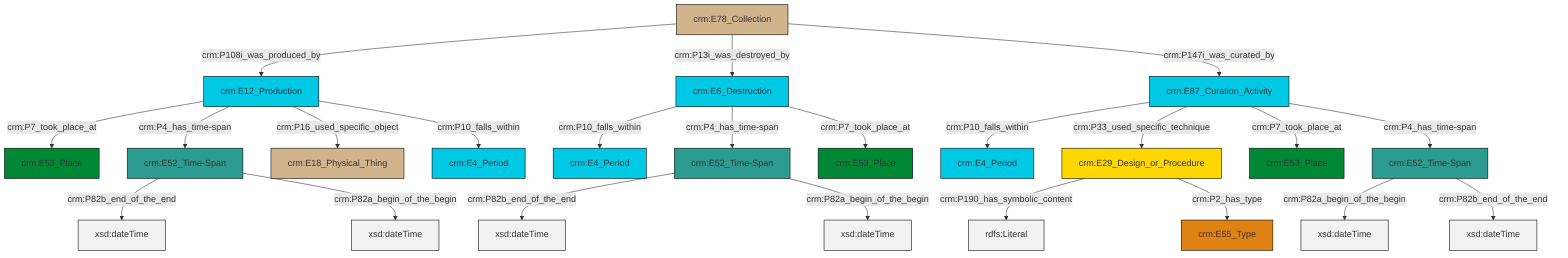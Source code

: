 graph TD
classDef Literal fill:#f2f2f2,stroke:#000000;
classDef CRM_Entity fill:#FFFFFF,stroke:#000000;
classDef Temporal_Entity fill:#00C9E6, stroke:#000000;
classDef Type fill:#E18312, stroke:#000000;
classDef Time-Span fill:#2C9C91, stroke:#000000;
classDef Appellation fill:#FFEB7F, stroke:#000000;
classDef Place fill:#008836, stroke:#000000;
classDef Persistent_Item fill:#B266B2, stroke:#000000;
classDef Conceptual_Object fill:#FFD700, stroke:#000000;
classDef Physical_Thing fill:#D2B48C, stroke:#000000;
classDef Actor fill:#f58aad, stroke:#000000;
classDef PC_Classes fill:#4ce600, stroke:#000000;
classDef Multi fill:#cccccc,stroke:#000000;

4["crm:E87_Curation_Activity"]:::Temporal_Entity -->|crm:P10_falls_within| 0["crm:E4_Period"]:::Temporal_Entity
7["crm:E52_Time-Span"]:::Time-Span -->|crm:P82b_end_of_the_end| 8[xsd:dateTime]:::Literal
9["crm:E6_Destruction"]:::Temporal_Entity -->|crm:P10_falls_within| 10["crm:E4_Period"]:::Temporal_Entity
11["crm:E12_Production"]:::Temporal_Entity -->|crm:P7_took_place_at| 12["crm:E53_Place"]:::Place
13["crm:E52_Time-Span"]:::Time-Span -->|crm:P82b_end_of_the_end| 14[xsd:dateTime]:::Literal
5["crm:E78_Collection"]:::Physical_Thing -->|crm:P108i_was_produced_by| 11["crm:E12_Production"]:::Temporal_Entity
4["crm:E87_Curation_Activity"]:::Temporal_Entity -->|crm:P33_used_specific_technique| 16["crm:E29_Design_or_Procedure"]:::Conceptual_Object
7["crm:E52_Time-Span"]:::Time-Span -->|crm:P82a_begin_of_the_begin| 18[xsd:dateTime]:::Literal
16["crm:E29_Design_or_Procedure"]:::Conceptual_Object -->|crm:P190_has_symbolic_content| 21[rdfs:Literal]:::Literal
5["crm:E78_Collection"]:::Physical_Thing -->|crm:P13i_was_destroyed_by| 9["crm:E6_Destruction"]:::Temporal_Entity
4["crm:E87_Curation_Activity"]:::Temporal_Entity -->|crm:P7_took_place_at| 25["crm:E53_Place"]:::Place
9["crm:E6_Destruction"]:::Temporal_Entity -->|crm:P4_has_time-span| 13["crm:E52_Time-Span"]:::Time-Span
5["crm:E78_Collection"]:::Physical_Thing -->|crm:P147i_was_curated_by| 4["crm:E87_Curation_Activity"]:::Temporal_Entity
11["crm:E12_Production"]:::Temporal_Entity -->|crm:P4_has_time-span| 7["crm:E52_Time-Span"]:::Time-Span
11["crm:E12_Production"]:::Temporal_Entity -->|crm:P16_used_specific_object| 22["crm:E18_Physical_Thing"]:::Physical_Thing
9["crm:E6_Destruction"]:::Temporal_Entity -->|crm:P7_took_place_at| 27["crm:E53_Place"]:::Place
2["crm:E52_Time-Span"]:::Time-Span -->|crm:P82a_begin_of_the_begin| 30[xsd:dateTime]:::Literal
13["crm:E52_Time-Span"]:::Time-Span -->|crm:P82a_begin_of_the_begin| 32[xsd:dateTime]:::Literal
4["crm:E87_Curation_Activity"]:::Temporal_Entity -->|crm:P4_has_time-span| 2["crm:E52_Time-Span"]:::Time-Span
16["crm:E29_Design_or_Procedure"]:::Conceptual_Object -->|crm:P2_has_type| 28["crm:E55_Type"]:::Type
2["crm:E52_Time-Span"]:::Time-Span -->|crm:P82b_end_of_the_end| 35[xsd:dateTime]:::Literal
11["crm:E12_Production"]:::Temporal_Entity -->|crm:P10_falls_within| 19["crm:E4_Period"]:::Temporal_Entity
